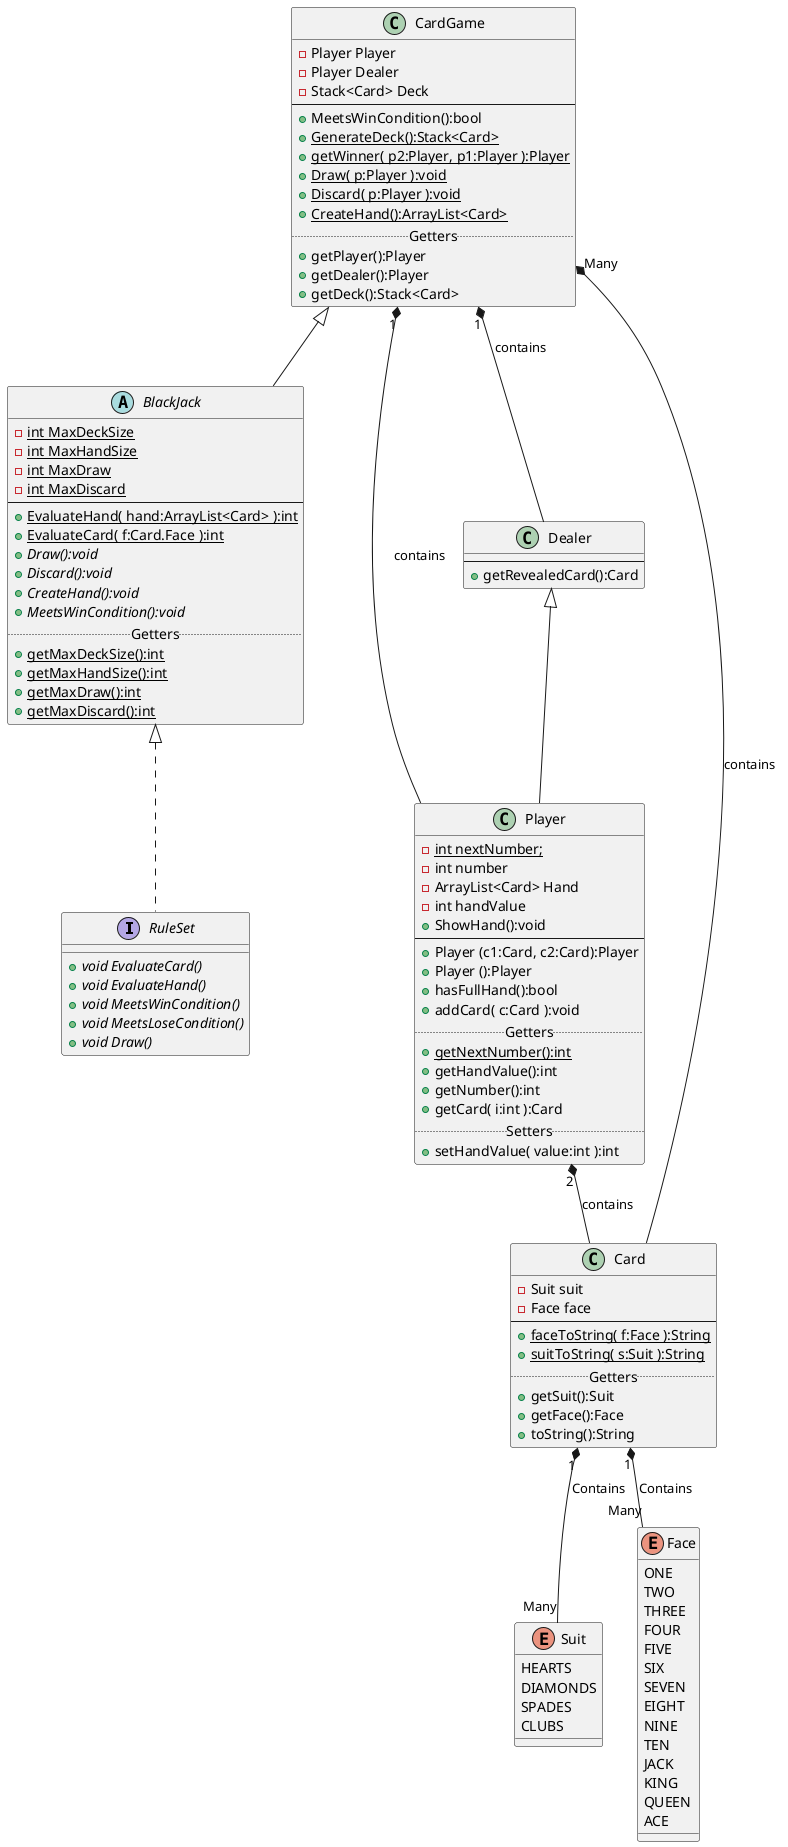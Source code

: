 @startuml BlackJack

interface RuleSet {
    + {abstract} void EvaluateCard()
    + {abstract} void EvaluateHand()
    + {abstract} void MeetsWinCondition()
    + {abstract} void MeetsLoseCondition()
    + {abstract} void Draw()
}

BlackJack <|.. RuleSet
abstract BlackJack {
    - {static} int MaxDeckSize
    - {static} int MaxHandSize
    - {static} int MaxDraw
    - {static} int MaxDiscard
    --
    + {static} EvaluateHand( hand:ArrayList<Card> ):int
    + {static} EvaluateCard( f:Card.Face ):int
    + {abstract} Draw():void
    + {abstract} Discard():void
    + {abstract} CreateHand():void
    + {abstract} MeetsWinCondition():void
    ..Getters..
    + {static} getMaxDeckSize():int
    + {static} getMaxHandSize():int
    + {static} getMaxDraw():int
    + {static} getMaxDiscard():int
}

CardGame <|-- BlackJack


class CardGame {
    - Player Player
    - Player Dealer
    - Stack<Card> Deck
    --
    + MeetsWinCondition():bool
    + {static} GenerateDeck():Stack<Card>
    + {static} getWinner( p2:Player, p1:Player ):Player
    + {static} Draw( p:Player ):void
    + {static} Discard( p:Player ):void
    + {static} CreateHand():ArrayList<Card>
    ..Getters..
    + getPlayer():Player
    + getDealer():Player
    + getDeck():Stack<Card>
}

CardGame "1" *-- Player : contains
CardGame "1" *-- Dealer : contains
CardGame "Many" *-- Card : contains
class Player {
    - {static} int nextNumber;
    - int number
    - ArrayList<Card> Hand
    - int handValue
    + ShowHand():void
    --
    + Player (c1:Card, c2:Card):Player
    + Player ():Player
    + hasFullHand():bool
    + addCard( c:Card ):void
    ..Getters..
    + {static} getNextNumber():int
    + getHandValue():int
    + getNumber():int
    + getCard( i:int ):Card
    ..Setters..
    + setHandValue( value:int ):int
}

Dealer <|-- Player
class Dealer {
    --
    + getRevealedCard():Card
}

Player "2" *-- Card : contains
class Card {
   - Suit suit
   - Face face
   --
   + {static} faceToString( f:Face ):String
   + {static} suitToString( s:Suit ):String
   ..Getters..
   + getSuit():Suit
   + getFace():Face
   + toString():String
}

Card "1" *-- "Many" Suit : Contains
Card "1" *-- "Many" Face : Contains
enum Face {
    ONE
    TWO
    THREE
    FOUR
    FIVE
    SIX
    SEVEN
    EIGHT
    NINE
    TEN
    JACK
    KING
    QUEEN
    ACE
}

enum Suit {
    HEARTS
    DIAMONDS 
    SPADES 
    CLUBS
}

@enduml